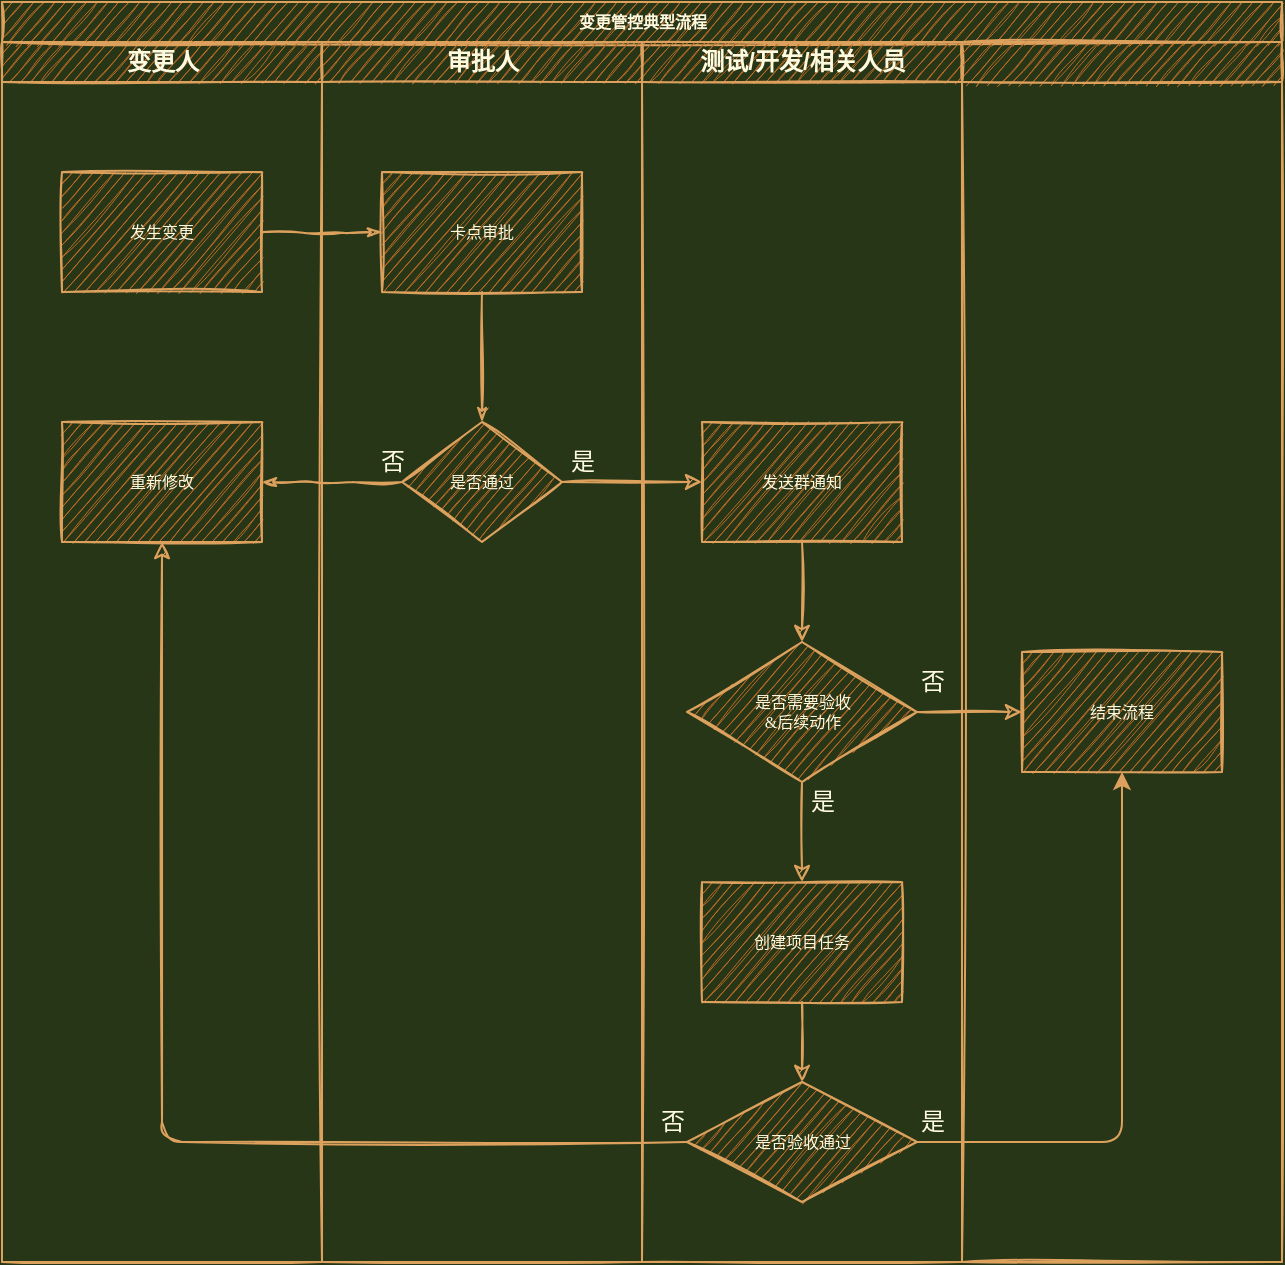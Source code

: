 <mxfile version="14.0.5" type="github">
  <diagram name="Page-1" id="74e2e168-ea6b-b213-b513-2b3c1d86103e">
    <mxGraphModel dx="2066" dy="1186" grid="1" gridSize="10" guides="1" tooltips="1" connect="1" arrows="1" fold="1" page="1" pageScale="1" pageWidth="1100" pageHeight="850" background="#283618" math="0" shadow="0">
      <root>
        <mxCell id="0" />
        <mxCell id="1" parent="0" />
        <mxCell id="77e6c97f196da883-1" value="变更管控典型流程" style="swimlane;html=1;childLayout=stackLayout;startSize=20;shadow=0;labelBackgroundColor=none;strokeWidth=1;fontFamily=Verdana;fontSize=8;align=center;sketch=1;fillColor=#BC6C25;strokeColor=#DDA15E;fontColor=#FEFAE0;" parent="1" vertex="1">
          <mxGeometry x="70" y="50" width="640" height="630" as="geometry" />
        </mxCell>
        <mxCell id="77e6c97f196da883-2" value="变更人" style="swimlane;html=1;startSize=20;sketch=1;fillColor=#BC6C25;strokeColor=#DDA15E;fontColor=#FEFAE0;" parent="77e6c97f196da883-1" vertex="1">
          <mxGeometry y="20" width="160" height="610" as="geometry" />
        </mxCell>
        <mxCell id="77e6c97f196da883-8" value="发生变更" style="whiteSpace=wrap;html=1;shadow=0;labelBackgroundColor=none;strokeWidth=1;fontFamily=Verdana;fontSize=8;align=center;sketch=1;fillColor=#BC6C25;strokeColor=#DDA15E;fontColor=#FEFAE0;" parent="77e6c97f196da883-2" vertex="1">
          <mxGeometry x="30" y="65" width="100" height="60" as="geometry" />
        </mxCell>
        <mxCell id="QgODK88XC17N-H7tmbe7-3" value="重新修改" style="whiteSpace=wrap;html=1;shadow=0;labelBackgroundColor=none;strokeWidth=1;fontFamily=Verdana;fontSize=8;align=center;sketch=1;fillColor=#BC6C25;strokeColor=#DDA15E;fontColor=#FEFAE0;" parent="77e6c97f196da883-2" vertex="1">
          <mxGeometry x="30" y="190" width="100" height="60" as="geometry" />
        </mxCell>
        <mxCell id="77e6c97f196da883-26" style="edgeStyle=orthogonalEdgeStyle;html=1;labelBackgroundColor=none;startArrow=none;startFill=0;startSize=5;endArrow=classicThin;endFill=1;endSize=5;jettySize=auto;orthogonalLoop=1;strokeWidth=1;fontFamily=Verdana;fontSize=8;sketch=1;strokeColor=#DDA15E;fontColor=#FEFAE0;" parent="77e6c97f196da883-1" target="77e6c97f196da883-11" edge="1">
          <mxGeometry relative="1" as="geometry">
            <mxPoint x="130" y="115" as="sourcePoint" />
          </mxGeometry>
        </mxCell>
        <mxCell id="77e6c97f196da883-3" value="审批人" style="swimlane;html=1;startSize=20;sketch=1;fillColor=#BC6C25;strokeColor=#DDA15E;fontColor=#FEFAE0;" parent="77e6c97f196da883-1" vertex="1">
          <mxGeometry x="160" y="20" width="160" height="610" as="geometry" />
        </mxCell>
        <mxCell id="77e6c97f196da883-11" value="卡点审批" style="whiteSpace=wrap;html=1;shadow=0;labelBackgroundColor=none;strokeWidth=1;fontFamily=Verdana;fontSize=8;align=center;sketch=1;fillColor=#BC6C25;strokeColor=#DDA15E;fontColor=#FEFAE0;" parent="77e6c97f196da883-3" vertex="1">
          <mxGeometry x="30" y="65" width="100" height="60" as="geometry" />
        </mxCell>
        <mxCell id="77e6c97f196da883-27" style="edgeStyle=orthogonalEdgeStyle;html=1;labelBackgroundColor=none;startArrow=none;startFill=0;startSize=5;endArrow=classicThin;endFill=1;endSize=5;jettySize=auto;orthogonalLoop=1;strokeWidth=1;fontFamily=Verdana;fontSize=8;entryX=0.5;entryY=0;entryDx=0;entryDy=0;sketch=1;strokeColor=#DDA15E;fontColor=#FEFAE0;" parent="77e6c97f196da883-3" source="77e6c97f196da883-11" target="QgODK88XC17N-H7tmbe7-1" edge="1">
          <mxGeometry relative="1" as="geometry">
            <Array as="points" />
            <mxPoint x="80" y="390" as="targetPoint" />
          </mxGeometry>
        </mxCell>
        <mxCell id="QgODK88XC17N-H7tmbe7-1" value="是否通过" style="rhombus;whiteSpace=wrap;html=1;shadow=0;labelBackgroundColor=none;strokeWidth=1;fontFamily=Verdana;fontSize=8;align=center;sketch=1;fillColor=#BC6C25;strokeColor=#DDA15E;fontColor=#FEFAE0;" parent="77e6c97f196da883-3" vertex="1">
          <mxGeometry x="40" y="190" width="80" height="60" as="geometry" />
        </mxCell>
        <mxCell id="QgODK88XC17N-H7tmbe7-7" value="是" style="text;html=1;align=center;verticalAlign=middle;resizable=0;points=[];autosize=1;sketch=1;fontColor=#FEFAE0;" parent="77e6c97f196da883-3" vertex="1">
          <mxGeometry x="115" y="200" width="30" height="20" as="geometry" />
        </mxCell>
        <mxCell id="QgODK88XC17N-H7tmbe7-6" value="否" style="text;html=1;align=center;verticalAlign=middle;resizable=0;points=[];autosize=1;sketch=1;fontColor=#FEFAE0;" parent="77e6c97f196da883-3" vertex="1">
          <mxGeometry x="20" y="200" width="30" height="20" as="geometry" />
        </mxCell>
        <mxCell id="77e6c97f196da883-6" value="测试/开发/相关人员" style="swimlane;html=1;startSize=20;sketch=1;fillColor=#BC6C25;strokeColor=#DDA15E;fontColor=#FEFAE0;" parent="77e6c97f196da883-1" vertex="1">
          <mxGeometry x="320" y="20" width="160" height="610" as="geometry" />
        </mxCell>
        <mxCell id="QgODK88XC17N-H7tmbe7-18" style="edgeStyle=orthogonalEdgeStyle;orthogonalLoop=1;jettySize=auto;html=1;exitX=0.5;exitY=1;exitDx=0;exitDy=0;entryX=0.5;entryY=0;entryDx=0;entryDy=0;sketch=1;strokeColor=#DDA15E;fontColor=#FEFAE0;labelBackgroundColor=#283618;" parent="77e6c97f196da883-6" source="QgODK88XC17N-H7tmbe7-8" target="QgODK88XC17N-H7tmbe7-16" edge="1">
          <mxGeometry relative="1" as="geometry" />
        </mxCell>
        <mxCell id="QgODK88XC17N-H7tmbe7-8" value="发送群通知" style="whiteSpace=wrap;html=1;shadow=0;labelBackgroundColor=none;strokeWidth=1;fontFamily=Verdana;fontSize=8;align=center;sketch=1;fillColor=#BC6C25;strokeColor=#DDA15E;fontColor=#FEFAE0;" parent="77e6c97f196da883-6" vertex="1">
          <mxGeometry x="30" y="190" width="100" height="60" as="geometry" />
        </mxCell>
        <mxCell id="QgODK88XC17N-H7tmbe7-33" style="edgeStyle=orthogonalEdgeStyle;orthogonalLoop=1;jettySize=auto;html=1;entryX=0.5;entryY=0;entryDx=0;entryDy=0;sketch=1;strokeColor=#DDA15E;fontColor=#FEFAE0;labelBackgroundColor=#283618;" parent="77e6c97f196da883-6" source="QgODK88XC17N-H7tmbe7-15" target="QgODK88XC17N-H7tmbe7-32" edge="1">
          <mxGeometry relative="1" as="geometry" />
        </mxCell>
        <mxCell id="QgODK88XC17N-H7tmbe7-15" value="创建项目任务" style="whiteSpace=wrap;html=1;shadow=0;labelBackgroundColor=none;strokeWidth=1;fontFamily=Verdana;fontSize=8;align=center;sketch=1;fillColor=#BC6C25;strokeColor=#DDA15E;fontColor=#FEFAE0;" parent="77e6c97f196da883-6" vertex="1">
          <mxGeometry x="30" y="420" width="100" height="60" as="geometry" />
        </mxCell>
        <mxCell id="QgODK88XC17N-H7tmbe7-19" style="edgeStyle=orthogonalEdgeStyle;orthogonalLoop=1;jettySize=auto;html=1;exitX=0.5;exitY=1;exitDx=0;exitDy=0;entryX=0.5;entryY=0;entryDx=0;entryDy=0;sketch=1;strokeColor=#DDA15E;fontColor=#FEFAE0;labelBackgroundColor=#283618;" parent="77e6c97f196da883-6" source="QgODK88XC17N-H7tmbe7-16" target="QgODK88XC17N-H7tmbe7-15" edge="1">
          <mxGeometry relative="1" as="geometry" />
        </mxCell>
        <mxCell id="QgODK88XC17N-H7tmbe7-16" value="是否需要验收&lt;br&gt;&amp;amp;后续动作" style="rhombus;whiteSpace=wrap;html=1;shadow=0;labelBackgroundColor=none;strokeWidth=1;fontFamily=Verdana;fontSize=8;align=center;sketch=1;fillColor=#BC6C25;strokeColor=#DDA15E;fontColor=#FEFAE0;" parent="77e6c97f196da883-6" vertex="1">
          <mxGeometry x="22.5" y="300" width="115" height="70" as="geometry" />
        </mxCell>
        <mxCell id="QgODK88XC17N-H7tmbe7-32" value="是否验收通过" style="rhombus;whiteSpace=wrap;html=1;shadow=0;labelBackgroundColor=none;strokeWidth=1;fontFamily=Verdana;fontSize=8;align=center;sketch=1;fillColor=#BC6C25;strokeColor=#DDA15E;fontColor=#FEFAE0;" parent="77e6c97f196da883-6" vertex="1">
          <mxGeometry x="22.5" y="520" width="115" height="60" as="geometry" />
        </mxCell>
        <mxCell id="QgODK88XC17N-H7tmbe7-37" value="否" style="text;html=1;align=center;verticalAlign=middle;resizable=0;points=[];autosize=1;sketch=1;fontColor=#FEFAE0;" parent="77e6c97f196da883-6" vertex="1">
          <mxGeometry y="530" width="30" height="20" as="geometry" />
        </mxCell>
        <mxCell id="QgODK88XC17N-H7tmbe7-28" value="否" style="text;html=1;align=center;verticalAlign=middle;resizable=0;points=[];autosize=1;sketch=1;fontColor=#FEFAE0;" parent="77e6c97f196da883-6" vertex="1">
          <mxGeometry x="130" y="310" width="30" height="20" as="geometry" />
        </mxCell>
        <mxCell id="QgODK88XC17N-H7tmbe7-40" value="是" style="text;html=1;align=center;verticalAlign=middle;resizable=0;points=[];autosize=1;fontColor=#FEFAE0;" parent="77e6c97f196da883-6" vertex="1">
          <mxGeometry x="130" y="530" width="30" height="20" as="geometry" />
        </mxCell>
        <mxCell id="QgODK88XC17N-H7tmbe7-2" style="edgeStyle=orthogonalEdgeStyle;html=1;labelBackgroundColor=none;startArrow=none;startFill=0;startSize=5;endArrow=classicThin;endFill=1;endSize=5;jettySize=auto;orthogonalLoop=1;strokeWidth=1;fontFamily=Verdana;fontSize=8;exitX=0;exitY=0.5;exitDx=0;exitDy=0;sketch=1;strokeColor=#DDA15E;fontColor=#FEFAE0;" parent="77e6c97f196da883-1" source="QgODK88XC17N-H7tmbe7-1" edge="1">
          <mxGeometry relative="1" as="geometry">
            <Array as="points" />
            <mxPoint x="120" y="155" as="sourcePoint" />
            <mxPoint x="130" y="240" as="targetPoint" />
          </mxGeometry>
        </mxCell>
        <mxCell id="QgODK88XC17N-H7tmbe7-21" value="" style="swimlane;html=1;startSize=20;sketch=1;fillColor=#BC6C25;strokeColor=#DDA15E;fontColor=#FEFAE0;" parent="77e6c97f196da883-1" vertex="1">
          <mxGeometry x="480" y="20" width="160" height="610" as="geometry" />
        </mxCell>
        <mxCell id="QgODK88XC17N-H7tmbe7-20" value="结束流程" style="whiteSpace=wrap;html=1;shadow=0;labelBackgroundColor=none;strokeWidth=1;fontFamily=Verdana;fontSize=8;align=center;sketch=1;fillColor=#BC6C25;strokeColor=#DDA15E;fontColor=#FEFAE0;" parent="QgODK88XC17N-H7tmbe7-21" vertex="1">
          <mxGeometry x="30" y="305" width="100" height="60" as="geometry" />
        </mxCell>
        <mxCell id="QgODK88XC17N-H7tmbe7-27" style="edgeStyle=orthogonalEdgeStyle;orthogonalLoop=1;jettySize=auto;html=1;entryX=0;entryY=0.5;entryDx=0;entryDy=0;sketch=1;strokeColor=#DDA15E;fontColor=#FEFAE0;labelBackgroundColor=#283618;" parent="77e6c97f196da883-1" source="QgODK88XC17N-H7tmbe7-16" target="QgODK88XC17N-H7tmbe7-20" edge="1">
          <mxGeometry relative="1" as="geometry" />
        </mxCell>
        <mxCell id="QgODK88XC17N-H7tmbe7-5" style="edgeStyle=orthogonalEdgeStyle;orthogonalLoop=1;jettySize=auto;html=1;exitX=1;exitY=0.5;exitDx=0;exitDy=0;entryX=0;entryY=0.5;entryDx=0;entryDy=0;entryPerimeter=0;sketch=1;strokeColor=#DDA15E;fontColor=#FEFAE0;labelBackgroundColor=#283618;" parent="77e6c97f196da883-1" source="QgODK88XC17N-H7tmbe7-1" target="QgODK88XC17N-H7tmbe7-8" edge="1">
          <mxGeometry relative="1" as="geometry">
            <mxPoint x="350" y="230" as="targetPoint" />
          </mxGeometry>
        </mxCell>
        <mxCell id="QgODK88XC17N-H7tmbe7-35" style="edgeStyle=orthogonalEdgeStyle;orthogonalLoop=1;jettySize=auto;html=1;entryX=0.5;entryY=1;entryDx=0;entryDy=0;sketch=1;strokeColor=#DDA15E;fontColor=#FEFAE0;labelBackgroundColor=#283618;" parent="77e6c97f196da883-1" source="QgODK88XC17N-H7tmbe7-32" target="QgODK88XC17N-H7tmbe7-3" edge="1">
          <mxGeometry relative="1" as="geometry" />
        </mxCell>
        <mxCell id="QgODK88XC17N-H7tmbe7-39" style="edgeStyle=orthogonalEdgeStyle;curved=0;rounded=1;sketch=0;orthogonalLoop=1;jettySize=auto;html=1;exitX=1;exitY=0.5;exitDx=0;exitDy=0;entryX=0.5;entryY=1;entryDx=0;entryDy=0;strokeColor=#DDA15E;fillColor=#BC6C25;fontColor=#FEFAE0;" parent="77e6c97f196da883-1" source="QgODK88XC17N-H7tmbe7-32" target="QgODK88XC17N-H7tmbe7-20" edge="1">
          <mxGeometry relative="1" as="geometry" />
        </mxCell>
        <mxCell id="QgODK88XC17N-H7tmbe7-29" value="是" style="text;html=1;align=center;verticalAlign=middle;resizable=0;points=[];autosize=1;sketch=1;fontColor=#FEFAE0;" parent="1" vertex="1">
          <mxGeometry x="465" y="440" width="30" height="20" as="geometry" />
        </mxCell>
      </root>
    </mxGraphModel>
  </diagram>
</mxfile>
